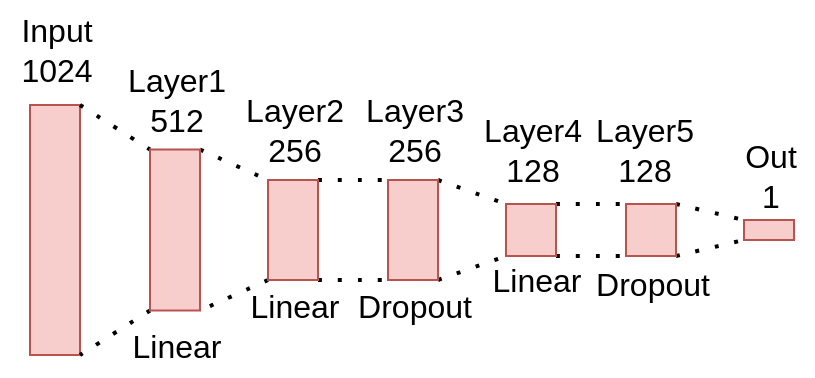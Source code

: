 <mxfile version="26.2.13">
  <diagram name="Pagina-1" id="ivWRwUBX_5r-hhQ2Fmha">
    <mxGraphModel dx="883" dy="750" grid="0" gridSize="10" guides="1" tooltips="1" connect="1" arrows="1" fold="1" page="0" pageScale="1" pageWidth="827" pageHeight="1169" math="0" shadow="0">
      <root>
        <mxCell id="0" />
        <mxCell id="1" parent="0" />
        <mxCell id="NnwS0OQ6CparOtbuU1h_-1" value="" style="rounded=0;whiteSpace=wrap;html=1;fillColor=#f8cecc;strokeColor=#b85450;" vertex="1" parent="1">
          <mxGeometry x="-34" y="-318.5" width="25" height="125" as="geometry" />
        </mxCell>
        <mxCell id="NnwS0OQ6CparOtbuU1h_-5" value="Input&lt;br&gt;1024" style="text;html=1;align=center;verticalAlign=middle;resizable=0;points=[];autosize=1;strokeColor=none;fillColor=none;fontSize=16;" vertex="1" parent="1">
          <mxGeometry x="-48.5" y="-371" width="54" height="50" as="geometry" />
        </mxCell>
        <mxCell id="NnwS0OQ6CparOtbuU1h_-41" style="edgeStyle=none;shape=connector;curved=1;rounded=0;orthogonalLoop=1;jettySize=auto;html=1;exitX=1;exitY=0;exitDx=0;exitDy=0;entryX=0;entryY=0;entryDx=0;entryDy=0;dashed=1;dashPattern=1 4;strokeColor=default;strokeWidth=2;align=center;verticalAlign=middle;fontFamily=Helvetica;fontSize=12;fontColor=default;labelBackgroundColor=default;startFill=0;startSize=8;endArrow=none;endSize=8;" edge="1" parent="1" source="NnwS0OQ6CparOtbuU1h_-1" target="NnwS0OQ6CparOtbuU1h_-12">
          <mxGeometry relative="1" as="geometry">
            <mxPoint x="217" y="-318.5" as="sourcePoint" />
          </mxGeometry>
        </mxCell>
        <mxCell id="NnwS0OQ6CparOtbuU1h_-42" style="edgeStyle=none;shape=connector;curved=1;rounded=0;orthogonalLoop=1;jettySize=auto;html=1;exitX=1;exitY=0;exitDx=0;exitDy=0;entryX=0;entryY=0;entryDx=0;entryDy=0;dashed=1;dashPattern=1 4;strokeColor=default;strokeWidth=2;align=center;verticalAlign=middle;fontFamily=Helvetica;fontSize=12;fontColor=default;labelBackgroundColor=default;startFill=0;startSize=8;endArrow=none;endSize=8;" edge="1" parent="1" source="NnwS0OQ6CparOtbuU1h_-12" target="NnwS0OQ6CparOtbuU1h_-14">
          <mxGeometry relative="1" as="geometry" />
        </mxCell>
        <mxCell id="NnwS0OQ6CparOtbuU1h_-48" style="edgeStyle=none;shape=connector;curved=1;rounded=0;orthogonalLoop=1;jettySize=auto;html=1;exitX=0;exitY=1;exitDx=0;exitDy=0;entryX=1;entryY=1;entryDx=0;entryDy=0;dashed=1;dashPattern=1 4;strokeColor=default;strokeWidth=2;align=center;verticalAlign=middle;fontFamily=Helvetica;fontSize=12;fontColor=default;labelBackgroundColor=default;startFill=0;startSize=8;endArrow=none;endSize=8;" edge="1" parent="1" source="NnwS0OQ6CparOtbuU1h_-12" target="NnwS0OQ6CparOtbuU1h_-1">
          <mxGeometry relative="1" as="geometry">
            <mxPoint x="217" y="-193.5" as="targetPoint" />
          </mxGeometry>
        </mxCell>
        <mxCell id="NnwS0OQ6CparOtbuU1h_-12" value="" style="rounded=0;whiteSpace=wrap;html=1;fillColor=#f8cecc;strokeColor=#b85450;" vertex="1" parent="1">
          <mxGeometry x="26" y="-296.25" width="25" height="80.5" as="geometry" />
        </mxCell>
        <mxCell id="NnwS0OQ6CparOtbuU1h_-13" value="Layer1&lt;br&gt;&lt;div&gt;512&lt;/div&gt;" style="text;html=1;align=center;verticalAlign=middle;resizable=0;points=[];autosize=1;strokeColor=none;fillColor=none;fontSize=16;" vertex="1" parent="1">
          <mxGeometry x="5" y="-346.25" width="67" height="50" as="geometry" />
        </mxCell>
        <mxCell id="NnwS0OQ6CparOtbuU1h_-47" style="edgeStyle=none;shape=connector;curved=1;rounded=0;orthogonalLoop=1;jettySize=auto;html=1;exitX=0;exitY=1;exitDx=0;exitDy=0;entryX=1;entryY=1;entryDx=0;entryDy=0;dashed=1;dashPattern=1 4;strokeColor=default;strokeWidth=2;align=center;verticalAlign=middle;fontFamily=Helvetica;fontSize=12;fontColor=default;labelBackgroundColor=default;startFill=0;startSize=8;endArrow=none;endSize=8;" edge="1" parent="1" source="NnwS0OQ6CparOtbuU1h_-14" target="NnwS0OQ6CparOtbuU1h_-12">
          <mxGeometry relative="1" as="geometry" />
        </mxCell>
        <mxCell id="NnwS0OQ6CparOtbuU1h_-68" style="edgeStyle=none;shape=connector;curved=1;rounded=0;orthogonalLoop=1;jettySize=auto;html=1;exitX=1;exitY=0;exitDx=0;exitDy=0;entryX=0;entryY=0;entryDx=0;entryDy=0;dashed=1;dashPattern=1 4;strokeColor=default;strokeWidth=2;align=center;verticalAlign=middle;fontFamily=Helvetica;fontSize=12;fontColor=default;labelBackgroundColor=default;startFill=0;startSize=8;endArrow=none;endSize=8;" edge="1" parent="1" source="NnwS0OQ6CparOtbuU1h_-14" target="NnwS0OQ6CparOtbuU1h_-65">
          <mxGeometry relative="1" as="geometry" />
        </mxCell>
        <mxCell id="NnwS0OQ6CparOtbuU1h_-69" style="edgeStyle=none;shape=connector;curved=1;rounded=0;orthogonalLoop=1;jettySize=auto;html=1;exitX=1;exitY=1;exitDx=0;exitDy=0;entryX=0;entryY=1;entryDx=0;entryDy=0;dashed=1;dashPattern=1 4;strokeColor=default;strokeWidth=2;align=center;verticalAlign=middle;fontFamily=Helvetica;fontSize=12;fontColor=default;labelBackgroundColor=default;startFill=0;startSize=8;endArrow=none;endSize=8;" edge="1" parent="1" source="NnwS0OQ6CparOtbuU1h_-14" target="NnwS0OQ6CparOtbuU1h_-65">
          <mxGeometry relative="1" as="geometry" />
        </mxCell>
        <mxCell id="NnwS0OQ6CparOtbuU1h_-14" value="" style="rounded=0;whiteSpace=wrap;html=1;fillColor=#f8cecc;strokeColor=#b85450;" vertex="1" parent="1">
          <mxGeometry x="85" y="-281" width="25" height="50" as="geometry" />
        </mxCell>
        <mxCell id="NnwS0OQ6CparOtbuU1h_-15" value="Layer2&lt;br&gt;&lt;span style=&quot;background-color: transparent; color: light-dark(rgb(0, 0, 0), rgb(255, 255, 255));&quot;&gt;256&lt;/span&gt;" style="text;html=1;align=center;verticalAlign=middle;resizable=0;points=[];autosize=1;strokeColor=none;fillColor=none;fontSize=16;" vertex="1" parent="1">
          <mxGeometry x="64" y="-331" width="67" height="50" as="geometry" />
        </mxCell>
        <mxCell id="NnwS0OQ6CparOtbuU1h_-72" style="edgeStyle=none;shape=connector;curved=1;rounded=0;orthogonalLoop=1;jettySize=auto;html=1;exitX=1;exitY=0;exitDx=0;exitDy=0;entryX=0;entryY=0;entryDx=0;entryDy=0;dashed=1;dashPattern=1 4;strokeColor=default;strokeWidth=2;align=center;verticalAlign=middle;fontFamily=Helvetica;fontSize=12;fontColor=default;labelBackgroundColor=default;startFill=0;startSize=8;endArrow=none;endSize=8;" edge="1" parent="1" source="NnwS0OQ6CparOtbuU1h_-16" target="NnwS0OQ6CparOtbuU1h_-62">
          <mxGeometry relative="1" as="geometry" />
        </mxCell>
        <mxCell id="NnwS0OQ6CparOtbuU1h_-73" style="edgeStyle=none;shape=connector;curved=1;rounded=0;orthogonalLoop=1;jettySize=auto;html=1;exitX=1;exitY=1;exitDx=0;exitDy=0;entryX=0;entryY=1;entryDx=0;entryDy=0;dashed=1;dashPattern=1 4;strokeColor=default;strokeWidth=2;align=center;verticalAlign=middle;fontFamily=Helvetica;fontSize=12;fontColor=default;labelBackgroundColor=default;startFill=0;startSize=8;endArrow=none;endSize=8;" edge="1" parent="1" source="NnwS0OQ6CparOtbuU1h_-16" target="NnwS0OQ6CparOtbuU1h_-62">
          <mxGeometry relative="1" as="geometry" />
        </mxCell>
        <mxCell id="NnwS0OQ6CparOtbuU1h_-16" value="" style="rounded=0;whiteSpace=wrap;html=1;fillColor=#f8cecc;strokeColor=#b85450;" vertex="1" parent="1">
          <mxGeometry x="204" y="-269" width="25" height="26" as="geometry" />
        </mxCell>
        <mxCell id="NnwS0OQ6CparOtbuU1h_-17" value="Layer4&lt;div&gt;128&lt;/div&gt;" style="text;html=1;align=center;verticalAlign=middle;resizable=0;points=[];autosize=1;strokeColor=none;fillColor=none;fontSize=16;" vertex="1" parent="1">
          <mxGeometry x="183" y="-321" width="67" height="50" as="geometry" />
        </mxCell>
        <mxCell id="NnwS0OQ6CparOtbuU1h_-19" value="" style="rounded=0;whiteSpace=wrap;html=1;fillColor=#f8cecc;strokeColor=#b85450;" vertex="1" parent="1">
          <mxGeometry x="323" y="-261" width="25" height="10" as="geometry" />
        </mxCell>
        <mxCell id="NnwS0OQ6CparOtbuU1h_-24" value="Out&lt;br&gt;&lt;div&gt;1&lt;/div&gt;" style="text;html=1;align=center;verticalAlign=middle;resizable=0;points=[];autosize=1;strokeColor=none;fillColor=none;fontSize=16;" vertex="1" parent="1">
          <mxGeometry x="313.5" y="-308" width="44" height="50" as="geometry" />
        </mxCell>
        <mxCell id="NnwS0OQ6CparOtbuU1h_-58" value="Linear" style="text;html=1;align=center;verticalAlign=middle;resizable=0;points=[];autosize=1;strokeColor=none;fillColor=none;fontSize=16;" vertex="1" parent="1">
          <mxGeometry x="7.5" y="-214" width="62" height="31" as="geometry" />
        </mxCell>
        <mxCell id="NnwS0OQ6CparOtbuU1h_-59" value="Linear" style="text;html=1;align=center;verticalAlign=middle;resizable=0;points=[];autosize=1;strokeColor=none;fillColor=none;fontSize=16;" vertex="1" parent="1">
          <mxGeometry x="66.5" y="-234" width="62" height="31" as="geometry" />
        </mxCell>
        <mxCell id="NnwS0OQ6CparOtbuU1h_-60" value="Linear" style="text;html=1;align=center;verticalAlign=middle;resizable=0;points=[];autosize=1;strokeColor=none;fillColor=none;fontSize=16;" vertex="1" parent="1">
          <mxGeometry x="188" y="-246.75" width="62" height="31" as="geometry" />
        </mxCell>
        <mxCell id="NnwS0OQ6CparOtbuU1h_-74" style="edgeStyle=none;shape=connector;curved=1;rounded=0;orthogonalLoop=1;jettySize=auto;html=1;exitX=1;exitY=0;exitDx=0;exitDy=0;entryX=0;entryY=0;entryDx=0;entryDy=0;dashed=1;dashPattern=1 4;strokeColor=default;strokeWidth=2;align=center;verticalAlign=middle;fontFamily=Helvetica;fontSize=12;fontColor=default;labelBackgroundColor=default;startFill=0;startSize=8;endArrow=none;endSize=8;" edge="1" parent="1" source="NnwS0OQ6CparOtbuU1h_-62" target="NnwS0OQ6CparOtbuU1h_-19">
          <mxGeometry relative="1" as="geometry" />
        </mxCell>
        <mxCell id="NnwS0OQ6CparOtbuU1h_-75" style="edgeStyle=none;shape=connector;curved=1;rounded=0;orthogonalLoop=1;jettySize=auto;html=1;exitX=1;exitY=1;exitDx=0;exitDy=0;entryX=0;entryY=1;entryDx=0;entryDy=0;dashed=1;dashPattern=1 4;strokeColor=default;strokeWidth=2;align=center;verticalAlign=middle;fontFamily=Helvetica;fontSize=12;fontColor=default;labelBackgroundColor=default;startFill=0;startSize=8;endArrow=none;endSize=8;" edge="1" parent="1" source="NnwS0OQ6CparOtbuU1h_-62" target="NnwS0OQ6CparOtbuU1h_-19">
          <mxGeometry relative="1" as="geometry" />
        </mxCell>
        <mxCell id="NnwS0OQ6CparOtbuU1h_-62" value="" style="rounded=0;whiteSpace=wrap;html=1;fillColor=#f8cecc;strokeColor=#b85450;" vertex="1" parent="1">
          <mxGeometry x="264" y="-269" width="25" height="26" as="geometry" />
        </mxCell>
        <mxCell id="NnwS0OQ6CparOtbuU1h_-63" value="Layer5&lt;div&gt;128&lt;/div&gt;" style="text;html=1;align=center;verticalAlign=middle;resizable=0;points=[];autosize=1;strokeColor=none;fillColor=none;fontSize=16;" vertex="1" parent="1">
          <mxGeometry x="239.5" y="-321" width="67" height="50" as="geometry" />
        </mxCell>
        <mxCell id="NnwS0OQ6CparOtbuU1h_-64" value="Dropout" style="text;html=1;align=center;verticalAlign=middle;resizable=0;points=[];autosize=1;strokeColor=none;fillColor=none;fontSize=16;" vertex="1" parent="1">
          <mxGeometry x="239.5" y="-245" width="75" height="31" as="geometry" />
        </mxCell>
        <mxCell id="NnwS0OQ6CparOtbuU1h_-70" style="edgeStyle=none;shape=connector;curved=1;rounded=0;orthogonalLoop=1;jettySize=auto;html=1;exitX=1;exitY=0;exitDx=0;exitDy=0;entryX=0;entryY=0;entryDx=0;entryDy=0;dashed=1;dashPattern=1 4;strokeColor=default;strokeWidth=2;align=center;verticalAlign=middle;fontFamily=Helvetica;fontSize=12;fontColor=default;labelBackgroundColor=default;startFill=0;startSize=8;endArrow=none;endSize=8;" edge="1" parent="1" source="NnwS0OQ6CparOtbuU1h_-65" target="NnwS0OQ6CparOtbuU1h_-16">
          <mxGeometry relative="1" as="geometry" />
        </mxCell>
        <mxCell id="NnwS0OQ6CparOtbuU1h_-71" style="edgeStyle=none;shape=connector;curved=1;rounded=0;orthogonalLoop=1;jettySize=auto;html=1;exitX=1;exitY=1;exitDx=0;exitDy=0;entryX=0;entryY=1;entryDx=0;entryDy=0;dashed=1;dashPattern=1 4;strokeColor=default;strokeWidth=2;align=center;verticalAlign=middle;fontFamily=Helvetica;fontSize=12;fontColor=default;labelBackgroundColor=default;startFill=0;startSize=8;endArrow=none;endSize=8;" edge="1" parent="1" source="NnwS0OQ6CparOtbuU1h_-65" target="NnwS0OQ6CparOtbuU1h_-16">
          <mxGeometry relative="1" as="geometry" />
        </mxCell>
        <mxCell id="NnwS0OQ6CparOtbuU1h_-65" value="" style="rounded=0;whiteSpace=wrap;html=1;fillColor=#f8cecc;strokeColor=#b85450;" vertex="1" parent="1">
          <mxGeometry x="145" y="-281" width="25" height="50" as="geometry" />
        </mxCell>
        <mxCell id="NnwS0OQ6CparOtbuU1h_-66" value="Layer3&lt;br&gt;&lt;span style=&quot;background-color: transparent; color: light-dark(rgb(0, 0, 0), rgb(255, 255, 255));&quot;&gt;256&lt;/span&gt;" style="text;html=1;align=center;verticalAlign=middle;resizable=0;points=[];autosize=1;strokeColor=none;fillColor=none;fontSize=16;" vertex="1" parent="1">
          <mxGeometry x="124" y="-331" width="67" height="50" as="geometry" />
        </mxCell>
        <mxCell id="NnwS0OQ6CparOtbuU1h_-67" value="Dropout" style="text;html=1;align=center;verticalAlign=middle;resizable=0;points=[];autosize=1;strokeColor=none;fillColor=none;fontSize=16;" vertex="1" parent="1">
          <mxGeometry x="120.5" y="-234" width="75" height="31" as="geometry" />
        </mxCell>
      </root>
    </mxGraphModel>
  </diagram>
</mxfile>

